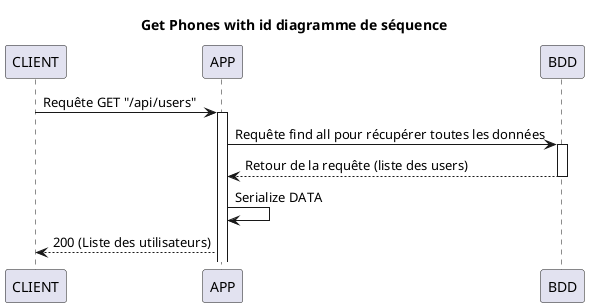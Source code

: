 @startuml

title Get Phones with id diagramme de séquence

participant CLIENT
participant APP
participant BDD

CLIENT -> APP: Requête GET "/api/users"
activate APP
APP -> BDD  : Requête find all pour récupérer toutes les données
activate BDD
BDD --> APP : Retour de la requête (liste des users)
deactivate BDD
APP -> APP : Serialize DATA
APP --> CLIENT : 200 (Liste des utilisateurs)

@enduml
